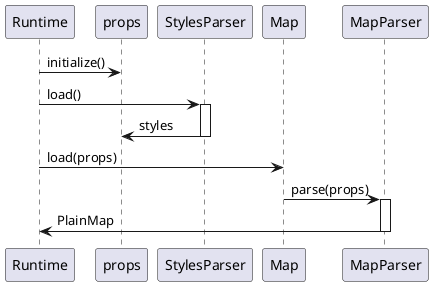 @startuml parsingWorkflow

Runtime -> props : initialize()
Runtime -> StylesParser ++ : load()
props <- StylesParser -- : styles
Runtime -> Map: load(props)
Map -> MapParser ++: parse(props)
Runtime <- MapParser --: PlainMap

@enduml